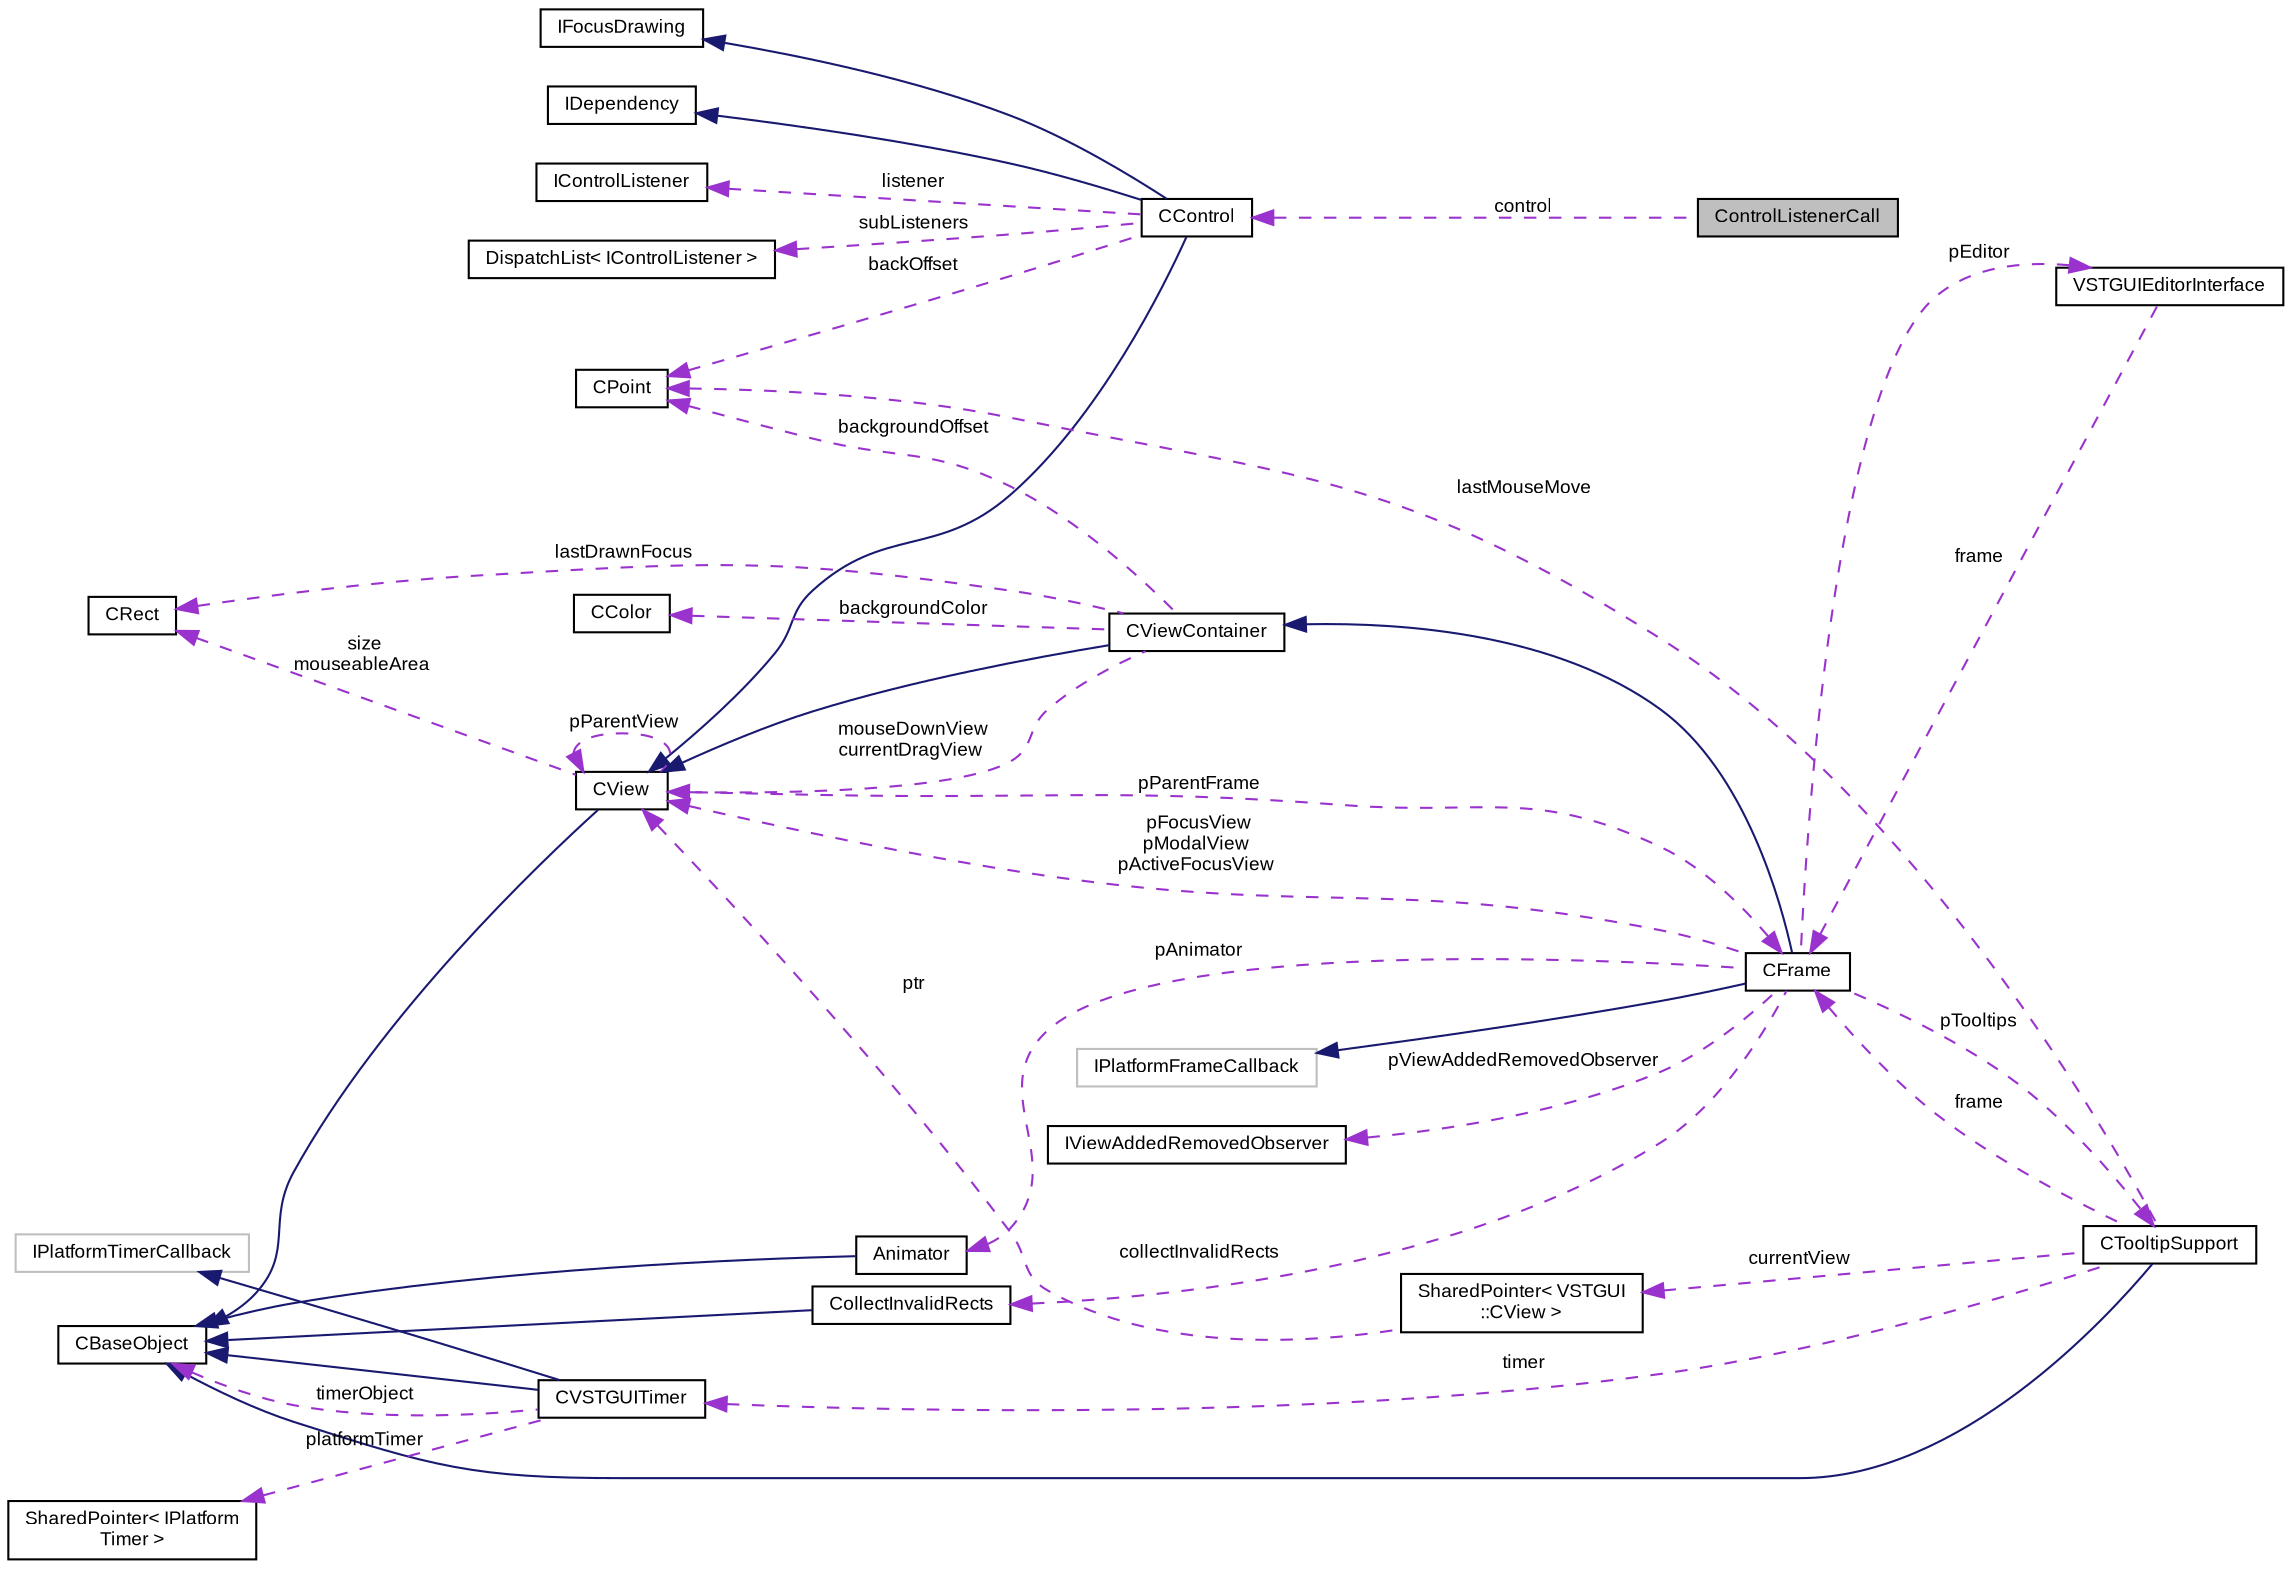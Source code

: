 digraph "ControlListenerCall"
{
  bgcolor="transparent";
  edge [fontname="Arial",fontsize="9",labelfontname="Arial",labelfontsize="9"];
  node [fontname="Arial",fontsize="9",shape=record];
  rankdir="LR";
  Node1 [label="ControlListenerCall",height=0.2,width=0.4,color="black", fillcolor="grey75", style="filled" fontcolor="black"];
  Node2 -> Node1 [dir="back",color="darkorchid3",fontsize="9",style="dashed",label=" control" ,fontname="Arial"];
  Node2 [label="CControl",height=0.2,width=0.4,color="black",URL="$class_v_s_t_g_u_i_1_1_c_control.html",tooltip="base class of all VSTGUI controls "];
  Node3 -> Node2 [dir="back",color="midnightblue",fontsize="9",style="solid",fontname="Arial"];
  Node3 [label="CView",height=0.2,width=0.4,color="black",URL="$class_v_s_t_g_u_i_1_1_c_view.html",tooltip="Base Class of all view objects. "];
  Node4 -> Node3 [dir="back",color="midnightblue",fontsize="9",style="solid",fontname="Arial"];
  Node4 [label="CBaseObject",height=0.2,width=0.4,color="black",URL="$class_v_s_t_g_u_i_1_1_c_base_object.html",tooltip="Base Object with reference counter. "];
  Node5 -> Node3 [dir="back",color="darkorchid3",fontsize="9",style="dashed",label=" pParentFrame" ,fontname="Arial"];
  Node5 [label="CFrame",height=0.2,width=0.4,color="black",URL="$class_v_s_t_g_u_i_1_1_c_frame.html",tooltip="The CFrame is the parent container of all views. "];
  Node6 -> Node5 [dir="back",color="midnightblue",fontsize="9",style="solid",fontname="Arial"];
  Node6 [label="CViewContainer",height=0.2,width=0.4,color="black",URL="$class_v_s_t_g_u_i_1_1_c_view_container.html",tooltip="Container Class of CView objects. "];
  Node3 -> Node6 [dir="back",color="midnightblue",fontsize="9",style="solid",fontname="Arial"];
  Node3 -> Node6 [dir="back",color="darkorchid3",fontsize="9",style="dashed",label=" mouseDownView\ncurrentDragView" ,fontname="Arial"];
  Node7 -> Node6 [dir="back",color="darkorchid3",fontsize="9",style="dashed",label=" backgroundOffset" ,fontname="Arial"];
  Node7 [label="CPoint",height=0.2,width=0.4,color="black",URL="$struct_v_s_t_g_u_i_1_1_c_point.html",tooltip="Point structure. "];
  Node8 -> Node6 [dir="back",color="darkorchid3",fontsize="9",style="dashed",label=" backgroundColor" ,fontname="Arial"];
  Node8 [label="CColor",height=0.2,width=0.4,color="black",URL="$struct_v_s_t_g_u_i_1_1_c_color.html",tooltip="RGBA Color structure. "];
  Node9 -> Node6 [dir="back",color="darkorchid3",fontsize="9",style="dashed",label=" lastDrawnFocus" ,fontname="Arial"];
  Node9 [label="CRect",height=0.2,width=0.4,color="black",URL="$struct_v_s_t_g_u_i_1_1_c_rect.html",tooltip="Rect structure. "];
  Node10 -> Node5 [dir="back",color="midnightblue",fontsize="9",style="solid",fontname="Arial"];
  Node10 [label="IPlatformFrameCallback",height=0.2,width=0.4,color="grey75"];
  Node11 -> Node5 [dir="back",color="darkorchid3",fontsize="9",style="dashed",label=" pViewAddedRemovedObserver" ,fontname="Arial"];
  Node11 [label="IViewAddedRemovedObserver",height=0.2,width=0.4,color="black",URL="$class_v_s_t_g_u_i_1_1_i_view_added_removed_observer.html",tooltip="view added removed observer interface for CFrame "];
  Node3 -> Node5 [dir="back",color="darkorchid3",fontsize="9",style="dashed",label=" pFocusView\npModalView\npActiveFocusView" ,fontname="Arial"];
  Node12 -> Node5 [dir="back",color="darkorchid3",fontsize="9",style="dashed",label=" collectInvalidRects" ,fontname="Arial"];
  Node12 [label="CollectInvalidRects",height=0.2,width=0.4,color="black",URL="$struct_v_s_t_g_u_i_1_1_c_frame_1_1_collect_invalid_rects.html"];
  Node4 -> Node12 [dir="back",color="midnightblue",fontsize="9",style="solid",fontname="Arial"];
  Node13 -> Node5 [dir="back",color="darkorchid3",fontsize="9",style="dashed",label=" pAnimator" ,fontname="Arial"];
  Node13 [label="Animator",height=0.2,width=0.4,color="black",URL="$class_v_s_t_g_u_i_1_1_animation_1_1_animator.html",tooltip="Animation runner. "];
  Node4 -> Node13 [dir="back",color="midnightblue",fontsize="9",style="solid",fontname="Arial"];
  Node14 -> Node5 [dir="back",color="darkorchid3",fontsize="9",style="dashed",label=" pTooltips" ,fontname="Arial"];
  Node14 [label="CTooltipSupport",height=0.2,width=0.4,color="black",URL="$class_v_s_t_g_u_i_1_1_c_tooltip_support.html",tooltip="Generic Tooltip Support class. "];
  Node4 -> Node14 [dir="back",color="midnightblue",fontsize="9",style="solid",fontname="Arial"];
  Node5 -> Node14 [dir="back",color="darkorchid3",fontsize="9",style="dashed",label=" frame" ,fontname="Arial"];
  Node7 -> Node14 [dir="back",color="darkorchid3",fontsize="9",style="dashed",label=" lastMouseMove" ,fontname="Arial"];
  Node15 -> Node14 [dir="back",color="darkorchid3",fontsize="9",style="dashed",label=" timer" ,fontname="Arial"];
  Node15 [label="CVSTGUITimer",height=0.2,width=0.4,color="black",URL="$class_v_s_t_g_u_i_1_1_c_v_s_t_g_u_i_timer.html",tooltip="A timer class, which posts timer messages to CBaseObjects or calls a lambda function (c++11 only)..."];
  Node4 -> Node15 [dir="back",color="midnightblue",fontsize="9",style="solid",fontname="Arial"];
  Node16 -> Node15 [dir="back",color="midnightblue",fontsize="9",style="solid",fontname="Arial"];
  Node16 [label="IPlatformTimerCallback",height=0.2,width=0.4,color="grey75"];
  Node4 -> Node15 [dir="back",color="darkorchid3",fontsize="9",style="dashed",label=" timerObject" ,fontname="Arial"];
  Node17 -> Node15 [dir="back",color="darkorchid3",fontsize="9",style="dashed",label=" platformTimer" ,fontname="Arial"];
  Node17 [label="SharedPointer\< IPlatform\lTimer \>",height=0.2,width=0.4,color="black",URL="$class_v_s_t_g_u_i_1_1_shared_pointer.html"];
  Node18 -> Node14 [dir="back",color="darkorchid3",fontsize="9",style="dashed",label=" currentView" ,fontname="Arial"];
  Node18 [label="SharedPointer\< VSTGUI\l::CView \>",height=0.2,width=0.4,color="black",URL="$class_v_s_t_g_u_i_1_1_shared_pointer.html"];
  Node3 -> Node18 [dir="back",color="darkorchid3",fontsize="9",style="dashed",label=" ptr" ,fontname="Arial"];
  Node19 -> Node5 [dir="back",color="darkorchid3",fontsize="9",style="dashed",label=" pEditor" ,fontname="Arial"];
  Node19 [label="VSTGUIEditorInterface",height=0.2,width=0.4,color="black",URL="$class_v_s_t_g_u_i_1_1_v_s_t_g_u_i_editor_interface.html"];
  Node5 -> Node19 [dir="back",color="darkorchid3",fontsize="9",style="dashed",label=" frame" ,fontname="Arial"];
  Node3 -> Node3 [dir="back",color="darkorchid3",fontsize="9",style="dashed",label=" pParentView" ,fontname="Arial"];
  Node9 -> Node3 [dir="back",color="darkorchid3",fontsize="9",style="dashed",label=" size\nmouseableArea" ,fontname="Arial"];
  Node20 -> Node2 [dir="back",color="midnightblue",fontsize="9",style="solid",fontname="Arial"];
  Node20 [label="IFocusDrawing",height=0.2,width=0.4,color="black",URL="$class_v_s_t_g_u_i_1_1_i_focus_drawing.html",tooltip="Custom focus drawing interface. "];
  Node21 -> Node2 [dir="back",color="midnightblue",fontsize="9",style="solid",fontname="Arial"];
  Node21 [label="IDependency",height=0.2,width=0.4,color="black",URL="$class_v_s_t_g_u_i_1_1_i_dependency.html",tooltip="simple dependency between objects. "];
  Node22 -> Node2 [dir="back",color="darkorchid3",fontsize="9",style="dashed",label=" listener" ,fontname="Arial"];
  Node22 [label="IControlListener",height=0.2,width=0.4,color="black",URL="$class_v_s_t_g_u_i_1_1_i_control_listener.html"];
  Node23 -> Node2 [dir="back",color="darkorchid3",fontsize="9",style="dashed",label=" subListeners" ,fontname="Arial"];
  Node23 [label="DispatchList\< IControlListener \>",height=0.2,width=0.4,color="black",URL="$class_v_s_t_g_u_i_1_1_dispatch_list.html"];
  Node7 -> Node2 [dir="back",color="darkorchid3",fontsize="9",style="dashed",label=" backOffset" ,fontname="Arial"];
}

